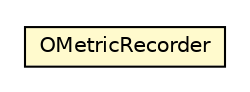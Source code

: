 #!/usr/local/bin/dot
#
# Class diagram 
# Generated by UMLGraph version R5_6-24-gf6e263 (http://www.umlgraph.org/)
#

digraph G {
	edge [fontname="Helvetica",fontsize=10,labelfontname="Helvetica",labelfontsize=10];
	node [fontname="Helvetica",fontsize=10,shape=plaintext];
	nodesep=0.25;
	ranksep=0.5;
	// com.orientechnologies.orient.core.sql.OMetricRecorder
	c2500145 [label=<<table title="com.orientechnologies.orient.core.sql.OMetricRecorder" border="0" cellborder="1" cellspacing="0" cellpadding="2" port="p" bgcolor="lemonChiffon" href="./OMetricRecorder.html">
		<tr><td><table border="0" cellspacing="0" cellpadding="1">
<tr><td align="center" balign="center"> OMetricRecorder </td></tr>
		</table></td></tr>
		</table>>, URL="./OMetricRecorder.html", fontname="Helvetica", fontcolor="black", fontsize=10.0];
}

